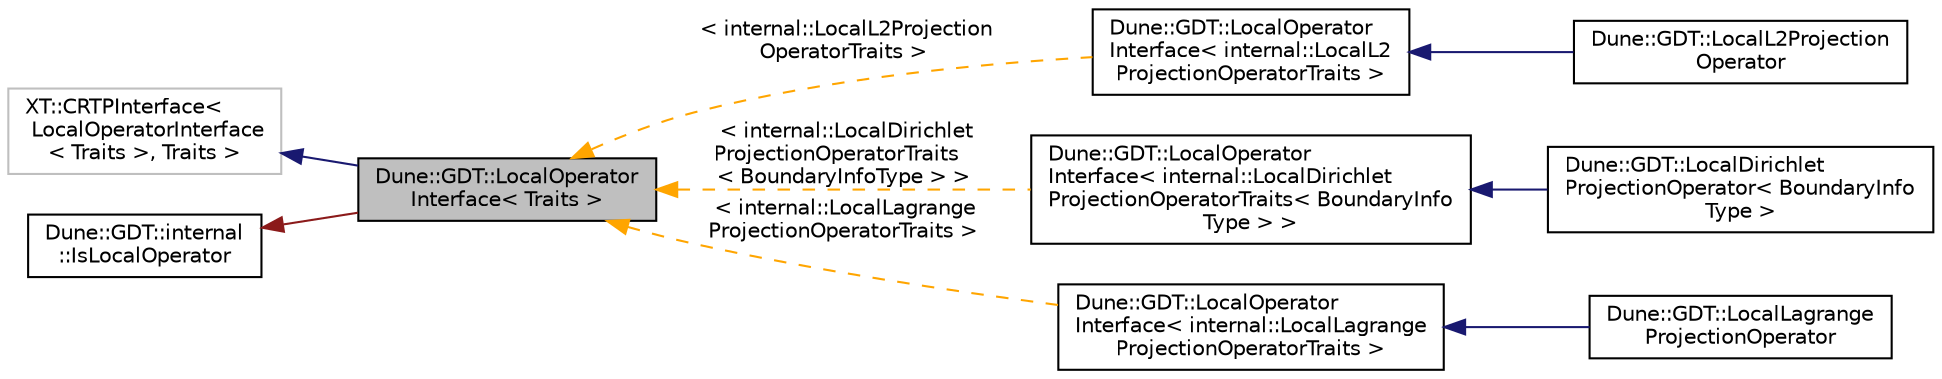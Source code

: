 digraph "Dune::GDT::LocalOperatorInterface&lt; Traits &gt;"
{
  edge [fontname="Helvetica",fontsize="10",labelfontname="Helvetica",labelfontsize="10"];
  node [fontname="Helvetica",fontsize="10",shape=record];
  rankdir="LR";
  Node1 [label="Dune::GDT::LocalOperator\lInterface\< Traits \>",height=0.2,width=0.4,color="black", fillcolor="grey75", style="filled", fontcolor="black"];
  Node2 -> Node1 [dir="back",color="midnightblue",fontsize="10",style="solid",fontname="Helvetica"];
  Node2 [label="XT::CRTPInterface\<\l LocalOperatorInterface\l\< Traits \>, Traits \>",height=0.2,width=0.4,color="grey75", fillcolor="white", style="filled"];
  Node3 -> Node1 [dir="back",color="firebrick4",fontsize="10",style="solid",fontname="Helvetica"];
  Node3 [label="Dune::GDT::internal\l::IsLocalOperator",height=0.2,width=0.4,color="black", fillcolor="white", style="filled",URL="$a00234.html"];
  Node1 -> Node4 [dir="back",color="orange",fontsize="10",style="dashed",label=" \< internal::LocalL2Projection\lOperatorTraits \>" ,fontname="Helvetica"];
  Node4 [label="Dune::GDT::LocalOperator\lInterface\< internal::LocalL2\lProjectionOperatorTraits \>",height=0.2,width=0.4,color="black", fillcolor="white", style="filled",URL="$a00360.html"];
  Node4 -> Node5 [dir="back",color="midnightblue",fontsize="10",style="solid",fontname="Helvetica"];
  Node5 [label="Dune::GDT::LocalL2Projection\lOperator",height=0.2,width=0.4,color="black", fillcolor="white", style="filled",URL="$a00351.html"];
  Node1 -> Node6 [dir="back",color="orange",fontsize="10",style="dashed",label=" \< internal::LocalDirichlet\lProjectionOperatorTraits\l\< BoundaryInfoType \> \>" ,fontname="Helvetica"];
  Node6 [label="Dune::GDT::LocalOperator\lInterface\< internal::LocalDirichlet\lProjectionOperatorTraits\< BoundaryInfo\lType \> \>",height=0.2,width=0.4,color="black", fillcolor="white", style="filled",URL="$a00360.html"];
  Node6 -> Node7 [dir="back",color="midnightblue",fontsize="10",style="solid",fontname="Helvetica"];
  Node7 [label="Dune::GDT::LocalDirichlet\lProjectionOperator\< BoundaryInfo\lType \>",height=0.2,width=0.4,color="black", fillcolor="white", style="filled",URL="$a00324.html"];
  Node1 -> Node8 [dir="back",color="orange",fontsize="10",style="dashed",label=" \< internal::LocalLagrange\lProjectionOperatorTraits \>" ,fontname="Helvetica"];
  Node8 [label="Dune::GDT::LocalOperator\lInterface\< internal::LocalLagrange\lProjectionOperatorTraits \>",height=0.2,width=0.4,color="black", fillcolor="white", style="filled",URL="$a00360.html"];
  Node8 -> Node9 [dir="back",color="midnightblue",fontsize="10",style="solid",fontname="Helvetica"];
  Node9 [label="Dune::GDT::LocalLagrange\lProjectionOperator",height=0.2,width=0.4,color="black", fillcolor="white", style="filled",URL="$a00353.html"];
}
